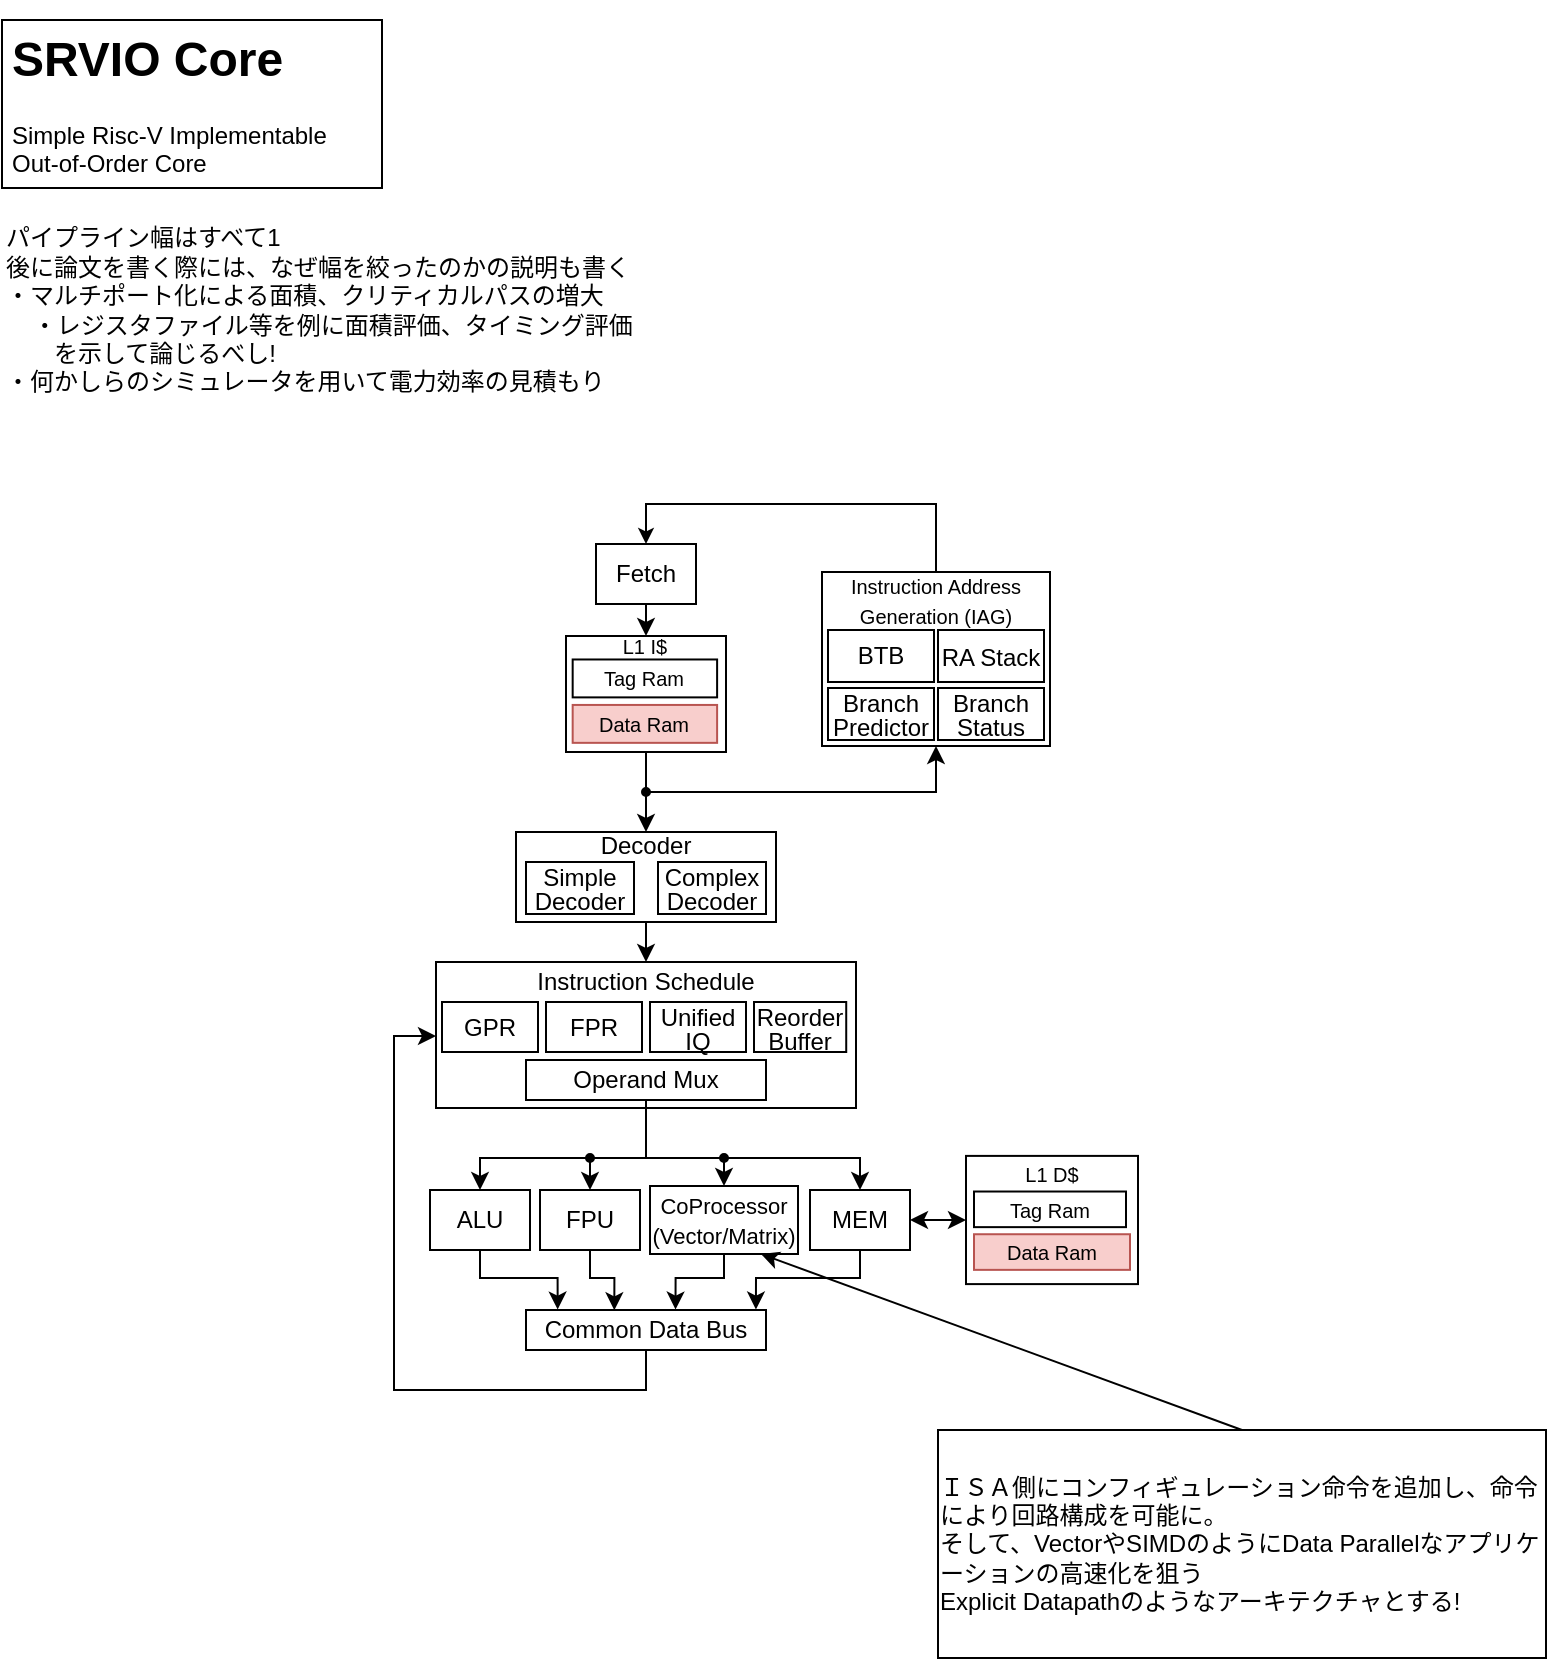 <mxfile version="14.5.1" type="device"><diagram name="Page-1" id="7e0a89b8-554c-2b80-1dc8-d5c74ca68de4"><mxGraphModel dx="1980" dy="680" grid="1" gridSize="2" guides="1" tooltips="1" connect="1" arrows="1" fold="1" page="1" pageScale="1" pageWidth="850" pageHeight="1100" background="#ffffff" math="0" shadow="0"><root><mxCell id="0"/><mxCell id="1" parent="0"/><mxCell id="YfWMoX45FRkIOkiUR25Y-21" value="" style="rounded=0;whiteSpace=wrap;html=1;" parent="1" vertex="1"><mxGeometry x="-623" y="481.0" width="210" height="73" as="geometry"/></mxCell><mxCell id="YfWMoX45FRkIOkiUR25Y-17" style="edgeStyle=orthogonalEdgeStyle;rounded=0;orthogonalLoop=1;jettySize=auto;html=1;exitX=0.5;exitY=1;exitDx=0;exitDy=0;entryX=0.5;entryY=0;entryDx=0;entryDy=0;" parent="1" source="YfWMoX45FRkIOkiUR25Y-16" target="YfWMoX45FRkIOkiUR25Y-2" edge="1"><mxGeometry relative="1" as="geometry"><mxPoint x="-515.8" y="306" as="targetPoint"/></mxGeometry></mxCell><mxCell id="YfWMoX45FRkIOkiUR25Y-16" value="Fetch" style="rounded=0;whiteSpace=wrap;html=1;" parent="1" vertex="1"><mxGeometry x="-543" y="272" width="50" height="30" as="geometry"/></mxCell><mxCell id="Euja5ygtXi1faO7ydW1R-7" style="edgeStyle=orthogonalEdgeStyle;rounded=0;orthogonalLoop=1;jettySize=auto;html=1;exitX=0.5;exitY=1;exitDx=0;exitDy=0;entryX=0.5;entryY=0;entryDx=0;entryDy=0;endArrow=classic;endFill=1;" parent="1" source="YfWMoX45FRkIOkiUR25Y-19" target="YfWMoX45FRkIOkiUR25Y-21" edge="1"><mxGeometry relative="1" as="geometry"><Array as="points"><mxPoint x="-518" y="473.0"/><mxPoint x="-518" y="473.0"/></Array></mxGeometry></mxCell><mxCell id="YfWMoX45FRkIOkiUR25Y-19" value="" style="rounded=0;whiteSpace=wrap;html=1;" parent="1" vertex="1"><mxGeometry x="-583" y="416" width="130" height="45" as="geometry"/></mxCell><mxCell id="Euja5ygtXi1faO7ydW1R-13" style="edgeStyle=orthogonalEdgeStyle;rounded=0;orthogonalLoop=1;jettySize=auto;html=1;exitX=0.5;exitY=1;exitDx=0;exitDy=0;entryX=0.132;entryY=-0.01;entryDx=0;entryDy=0;entryPerimeter=0;endArrow=classic;endFill=1;" parent="1" source="YfWMoX45FRkIOkiUR25Y-23" target="YfWMoX45FRkIOkiUR25Y-54" edge="1"><mxGeometry relative="1" as="geometry"><Array as="points"><mxPoint x="-601" y="639"/><mxPoint x="-562" y="639"/></Array></mxGeometry></mxCell><mxCell id="LiW7t1nOoM_q-b4qexsi-8" style="edgeStyle=orthogonalEdgeStyle;rounded=0;orthogonalLoop=1;jettySize=auto;html=1;exitX=0.5;exitY=1;exitDx=0;exitDy=0;entryX=0.5;entryY=0;entryDx=0;entryDy=0;" parent="1" source="LiW7t1nOoM_q-b4qexsi-7" target="YfWMoX45FRkIOkiUR25Y-23" edge="1"><mxGeometry relative="1" as="geometry"><Array as="points"><mxPoint x="-518" y="579"/><mxPoint x="-601" y="579"/></Array></mxGeometry></mxCell><mxCell id="YfWMoX45FRkIOkiUR25Y-23" value="ALU" style="rounded=0;whiteSpace=wrap;html=1;" parent="1" vertex="1"><mxGeometry x="-626" y="595" width="50" height="30" as="geometry"/></mxCell><mxCell id="Euja5ygtXi1faO7ydW1R-14" style="edgeStyle=orthogonalEdgeStyle;rounded=0;orthogonalLoop=1;jettySize=auto;html=1;exitX=0.5;exitY=1;exitDx=0;exitDy=0;entryX=0.368;entryY=0.008;entryDx=0;entryDy=0;entryPerimeter=0;endArrow=classic;endFill=1;" parent="1" source="YfWMoX45FRkIOkiUR25Y-24" target="YfWMoX45FRkIOkiUR25Y-54" edge="1"><mxGeometry relative="1" as="geometry"><Array as="points"><mxPoint x="-546" y="639"/><mxPoint x="-534" y="639"/></Array></mxGeometry></mxCell><mxCell id="LiW7t1nOoM_q-b4qexsi-2" style="edgeStyle=orthogonalEdgeStyle;rounded=0;orthogonalLoop=1;jettySize=auto;html=1;entryX=0.5;entryY=0;entryDx=0;entryDy=0;startArrow=oval;startFill=1;startSize=4;" parent="1" target="YfWMoX45FRkIOkiUR25Y-24" edge="1"><mxGeometry relative="1" as="geometry"><mxPoint x="-546" y="579" as="sourcePoint"/></mxGeometry></mxCell><mxCell id="YfWMoX45FRkIOkiUR25Y-24" value="FPU" style="rounded=0;whiteSpace=wrap;html=1;" parent="1" vertex="1"><mxGeometry x="-571" y="595" width="50" height="30" as="geometry"/></mxCell><mxCell id="Euja5ygtXi1faO7ydW1R-15" style="edgeStyle=orthogonalEdgeStyle;rounded=0;orthogonalLoop=1;jettySize=auto;html=1;exitX=0.5;exitY=1;exitDx=0;exitDy=0;entryX=0.623;entryY=-0.01;entryDx=0;entryDy=0;entryPerimeter=0;endArrow=classic;endFill=1;" parent="1" source="Euja5ygtXi1faO7ydW1R-18" target="YfWMoX45FRkIOkiUR25Y-54" edge="1"><mxGeometry relative="1" as="geometry"><mxPoint x="-489" y="625" as="sourcePoint"/><Array as="points"><mxPoint x="-479" y="639"/><mxPoint x="-503" y="639"/></Array></mxGeometry></mxCell><mxCell id="Euja5ygtXi1faO7ydW1R-5" style="edgeStyle=orthogonalEdgeStyle;rounded=0;orthogonalLoop=1;jettySize=auto;html=1;exitX=0.5;exitY=1;exitDx=0;exitDy=0;entryX=0;entryY=0.5;entryDx=0;entryDy=0;endArrow=classic;endFill=1;" parent="1" source="YfWMoX45FRkIOkiUR25Y-54" target="YfWMoX45FRkIOkiUR25Y-21" edge="1"><mxGeometry relative="1" as="geometry"><Array as="points"><mxPoint x="-518" y="695"/><mxPoint x="-644" y="695"/><mxPoint x="-644" y="518"/><mxPoint x="-623" y="518"/></Array></mxGeometry></mxCell><mxCell id="YfWMoX45FRkIOkiUR25Y-54" value="Common Data Bus" style="rounded=0;whiteSpace=wrap;html=1;" parent="1" vertex="1"><mxGeometry x="-578" y="655" width="120" height="20" as="geometry"/></mxCell><mxCell id="di5ULSIEliY4DkKINral-1" style="edgeStyle=orthogonalEdgeStyle;rounded=0;orthogonalLoop=1;jettySize=auto;html=1;exitX=0.5;exitY=1;exitDx=0;exitDy=0;entryX=0.5;entryY=0;entryDx=0;entryDy=0;" parent="1" source="YfWMoX45FRkIOkiUR25Y-2" target="YfWMoX45FRkIOkiUR25Y-19" edge="1"><mxGeometry relative="1" as="geometry"><mxPoint x="-518" y="398.0" as="sourcePoint"/></mxGeometry></mxCell><mxCell id="di5ULSIEliY4DkKINral-2" value="Decoder" style="text;html=1;strokeColor=none;fillColor=none;align=center;verticalAlign=middle;whiteSpace=wrap;rounded=0;" parent="1" vertex="1"><mxGeometry x="-538" y="413" width="40" height="20" as="geometry"/></mxCell><mxCell id="di5ULSIEliY4DkKINral-3" value="&lt;p style=&quot;line-height: 100%&quot;&gt;Simple&lt;br&gt;Decoder&lt;/p&gt;" style="rounded=0;whiteSpace=wrap;html=1;" parent="1" vertex="1"><mxGeometry x="-578" y="431" width="54" height="26" as="geometry"/></mxCell><mxCell id="di5ULSIEliY4DkKINral-4" value="&lt;p style=&quot;line-height: 100%&quot;&gt;Complex&lt;br&gt;Decoder&lt;/p&gt;" style="rounded=0;whiteSpace=wrap;html=1;" parent="1" vertex="1"><mxGeometry x="-512" y="431" width="54" height="26" as="geometry"/></mxCell><mxCell id="Euja5ygtXi1faO7ydW1R-12" style="edgeStyle=orthogonalEdgeStyle;rounded=0;orthogonalLoop=1;jettySize=auto;html=1;entryX=0.5;entryY=0;entryDx=0;entryDy=0;endArrow=classic;endFill=1;" parent="1" target="Euja5ygtXi1faO7ydW1R-17" edge="1"><mxGeometry relative="1" as="geometry"><mxPoint x="-419" y="593" as="targetPoint"/><Array as="points"><mxPoint x="-453" y="579"/><mxPoint x="-411" y="579"/></Array><mxPoint x="-518" y="579" as="sourcePoint"/></mxGeometry></mxCell><mxCell id="Euja5ygtXi1faO7ydW1R-16" style="edgeStyle=orthogonalEdgeStyle;rounded=0;orthogonalLoop=1;jettySize=auto;html=1;exitX=0.5;exitY=1;exitDx=0;exitDy=0;entryX=0.958;entryY=-0.011;entryDx=0;entryDy=0;entryPerimeter=0;endArrow=classic;endFill=1;" parent="1" source="Euja5ygtXi1faO7ydW1R-17" target="YfWMoX45FRkIOkiUR25Y-54" edge="1"><mxGeometry relative="1" as="geometry"><mxPoint x="-419" y="627" as="sourcePoint"/><Array as="points"><mxPoint x="-411" y="639"/><mxPoint x="-463" y="639"/></Array></mxGeometry></mxCell><mxCell id="Euja5ygtXi1faO7ydW1R-32" style="edgeStyle=orthogonalEdgeStyle;rounded=0;orthogonalLoop=1;jettySize=auto;html=1;exitX=1;exitY=0.5;exitDx=0;exitDy=0;entryX=0;entryY=0.5;entryDx=0;entryDy=0;endArrow=classic;endFill=1;startArrow=classic;startFill=1;" parent="1" source="Euja5ygtXi1faO7ydW1R-17" target="Euja5ygtXi1faO7ydW1R-24" edge="1"><mxGeometry relative="1" as="geometry"/></mxCell><mxCell id="Euja5ygtXi1faO7ydW1R-17" value="MEM" style="rounded=0;whiteSpace=wrap;html=1;" parent="1" vertex="1"><mxGeometry x="-436" y="595" width="50" height="30" as="geometry"/></mxCell><mxCell id="LiW7t1nOoM_q-b4qexsi-3" style="edgeStyle=orthogonalEdgeStyle;rounded=0;orthogonalLoop=1;jettySize=auto;html=1;exitX=0.5;exitY=0;exitDx=0;exitDy=0;entryX=0.5;entryY=0;entryDx=0;entryDy=0;startArrow=oval;startFill=1;startSize=4;" parent="1" target="Euja5ygtXi1faO7ydW1R-18" edge="1"><mxGeometry relative="1" as="geometry"><mxPoint x="-479" y="579" as="sourcePoint"/></mxGeometry></mxCell><mxCell id="Euja5ygtXi1faO7ydW1R-18" value="&lt;font style=&quot;font-size: 11px&quot;&gt;CoProcessor&lt;br&gt;(Vector/Matrix)&lt;/font&gt;" style="rounded=0;whiteSpace=wrap;html=1;" parent="1" vertex="1"><mxGeometry x="-516" y="593" width="74" height="34" as="geometry"/></mxCell><mxCell id="Euja5ygtXi1faO7ydW1R-30" value="" style="group" parent="1" vertex="1" connectable="0"><mxGeometry x="-358" y="577.95" width="86" height="64.1" as="geometry"/></mxCell><mxCell id="Euja5ygtXi1faO7ydW1R-24" value="" style="rounded=0;whiteSpace=wrap;html=1;" parent="Euja5ygtXi1faO7ydW1R-30" vertex="1"><mxGeometry width="86" height="64.1" as="geometry"/></mxCell><mxCell id="Euja5ygtXi1faO7ydW1R-25" value="&lt;font style=&quot;font-size: 10px&quot;&gt;L1 D$&lt;/font&gt;" style="text;html=1;strokeColor=none;fillColor=none;align=center;verticalAlign=middle;whiteSpace=wrap;rounded=0;" parent="Euja5ygtXi1faO7ydW1R-30" vertex="1"><mxGeometry x="23" width="40" height="17.806" as="geometry"/></mxCell><mxCell id="Euja5ygtXi1faO7ydW1R-27" value="&lt;font style=&quot;font-size: 10px&quot;&gt;Tag Ram&lt;/font&gt;" style="rounded=0;whiteSpace=wrap;html=1;" parent="Euja5ygtXi1faO7ydW1R-30" vertex="1"><mxGeometry x="4" y="17.81" width="76" height="17.81" as="geometry"/></mxCell><mxCell id="Euja5ygtXi1faO7ydW1R-28" value="&lt;font style=&quot;font-size: 10px&quot;&gt;Data Ram&lt;/font&gt;" style="rounded=0;whiteSpace=wrap;html=1;fillColor=#f8cecc;strokeColor=#b85450;" parent="Euja5ygtXi1faO7ydW1R-30" vertex="1"><mxGeometry x="4" y="39.17" width="78" height="17.81" as="geometry"/></mxCell><mxCell id="9tfuSd7SjxLWZDTDsaOM-3" style="rounded=0;orthogonalLoop=1;jettySize=auto;html=1;exitX=0.5;exitY=0;exitDx=0;exitDy=0;entryX=0.75;entryY=1;entryDx=0;entryDy=0;" parent="1" source="9tfuSd7SjxLWZDTDsaOM-2" target="Euja5ygtXi1faO7ydW1R-18" edge="1"><mxGeometry relative="1" as="geometry"/></mxCell><mxCell id="9tfuSd7SjxLWZDTDsaOM-2" value="&lt;div style=&quot;text-align: left&quot;&gt;ＩＳＡ側にコンフィギュレーション命令を追加し、命令により回路構成を可能に。&lt;/div&gt;&lt;div style=&quot;text-align: left&quot;&gt;そして、VectorやSIMDのようにData Parallelなアプリケーションの高速化を狙う&lt;/div&gt;&lt;div style=&quot;text-align: left&quot;&gt;Explicit Datapathのようなアーキテクチャとする!&lt;br&gt;&lt;/div&gt;" style="rounded=0;whiteSpace=wrap;html=1;" parent="1" vertex="1"><mxGeometry x="-372" y="715" width="304" height="114" as="geometry"/></mxCell><mxCell id="LiW7t1nOoM_q-b4qexsi-7" value="Operand Mux" style="rounded=0;whiteSpace=wrap;html=1;" parent="1" vertex="1"><mxGeometry x="-578" y="530" width="120" height="20" as="geometry"/></mxCell><mxCell id="o5xNPz3CgFQ1ItC1o2TI-1" style="edgeStyle=orthogonalEdgeStyle;rounded=0;orthogonalLoop=1;jettySize=auto;html=1;entryX=0.5;entryY=1;entryDx=0;entryDy=0;startArrow=oval;startFill=1;startSize=4;" parent="1" target="YfWMoX45FRkIOkiUR25Y-8" edge="1"><mxGeometry relative="1" as="geometry"><mxPoint x="-518" y="396" as="sourcePoint"/><Array as="points"><mxPoint x="-373" y="396"/></Array></mxGeometry></mxCell><mxCell id="o5xNPz3CgFQ1ItC1o2TI-2" value="" style="group" parent="1" vertex="1" connectable="0"><mxGeometry x="-558" y="314" width="80" height="62" as="geometry"/></mxCell><mxCell id="YfWMoX45FRkIOkiUR25Y-2" value="" style="rounded=0;whiteSpace=wrap;html=1;" parent="o5xNPz3CgFQ1ItC1o2TI-2" vertex="1"><mxGeometry y="4" width="80" height="58" as="geometry"/></mxCell><mxCell id="YfWMoX45FRkIOkiUR25Y-3" value="&lt;font style=&quot;font-size: 10px&quot;&gt;L1 I$&lt;/font&gt;" style="text;html=1;strokeColor=none;fillColor=none;align=center;verticalAlign=middle;whiteSpace=wrap;rounded=0;" parent="o5xNPz3CgFQ1ItC1o2TI-2" vertex="1"><mxGeometry x="24.44" width="31.11" height="18.95" as="geometry"/></mxCell><mxCell id="YfWMoX45FRkIOkiUR25Y-5" value="&lt;font style=&quot;font-size: 10px&quot;&gt;Tag Ram&lt;/font&gt;" style="rounded=0;whiteSpace=wrap;html=1;" parent="o5xNPz3CgFQ1ItC1o2TI-2" vertex="1"><mxGeometry x="3.333" y="15.74" width="72.222" height="18.95" as="geometry"/></mxCell><mxCell id="YfWMoX45FRkIOkiUR25Y-6" value="&lt;font style=&quot;font-size: 10px&quot;&gt;Data Ram&lt;/font&gt;" style="rounded=0;whiteSpace=wrap;html=1;fillColor=#f8cecc;strokeColor=#b85450;" parent="o5xNPz3CgFQ1ItC1o2TI-2" vertex="1"><mxGeometry x="3.333" y="38.47" width="72.222" height="18.95" as="geometry"/></mxCell><mxCell id="o5xNPz3CgFQ1ItC1o2TI-3" style="edgeStyle=orthogonalEdgeStyle;rounded=0;orthogonalLoop=1;jettySize=auto;html=1;exitX=0.5;exitY=0;exitDx=0;exitDy=0;entryX=0.5;entryY=0;entryDx=0;entryDy=0;startArrow=none;startFill=0;startSize=4;endSize=5;" parent="1" source="YfWMoX45FRkIOkiUR25Y-8" target="YfWMoX45FRkIOkiUR25Y-16" edge="1"><mxGeometry relative="1" as="geometry"/></mxCell><mxCell id="YfWMoX45FRkIOkiUR25Y-35" value="Instruction Schedule" style="text;html=1;strokeColor=none;fillColor=none;align=center;verticalAlign=middle;whiteSpace=wrap;rounded=0;" parent="1" vertex="1"><mxGeometry x="-609.837" y="481.0" width="183.667" height="20" as="geometry"/></mxCell><mxCell id="YfWMoX45FRkIOkiUR25Y-36" value="GPR" style="rounded=0;whiteSpace=wrap;html=1;" parent="1" vertex="1"><mxGeometry x="-620" y="501.0" width="48" height="25" as="geometry"/></mxCell><mxCell id="YfWMoX45FRkIOkiUR25Y-37" value="FPR" style="rounded=0;whiteSpace=wrap;html=1;" parent="1" vertex="1"><mxGeometry x="-568" y="501.0" width="48" height="25" as="geometry"/></mxCell><mxCell id="YfWMoX45FRkIOkiUR25Y-39" value="&lt;p style=&quot;line-height: 100%&quot;&gt;Unified&lt;br&gt;IQ&lt;br&gt;&lt;/p&gt;" style="rounded=0;whiteSpace=wrap;html=1;" parent="1" vertex="1"><mxGeometry x="-516" y="501.0" width="48" height="25" as="geometry"/></mxCell><mxCell id="Euja5ygtXi1faO7ydW1R-2" value="&lt;p style=&quot;line-height: 100%&quot;&gt;Reorder&lt;br&gt;Buffer&lt;/p&gt;" style="rounded=0;whiteSpace=wrap;html=1;" parent="1" vertex="1"><mxGeometry x="-464" y="501.0" width="46.11" height="25" as="geometry"/></mxCell><mxCell id="0elw6tbJF9LXQAEgvjKr-1" value="&lt;h1&gt;SRVIO Core&lt;/h1&gt;&lt;p&gt;Simple Risc-V Implementable Out-of-Order Core&lt;/p&gt;" style="text;html=1;fillColor=none;spacing=5;spacingTop=-20;whiteSpace=wrap;overflow=hidden;rounded=0;strokeColor=#000000;" parent="1" vertex="1"><mxGeometry x="-840" y="10" width="190" height="84" as="geometry"/></mxCell><mxCell id="PKPieFiri0wdo37n1ckK-2" value="パイプライン幅はすべて1&lt;br&gt;後に論文を書く際には、なぜ幅を絞ったのかの説明も書く&lt;br&gt;・マルチポート化による面積、クリティカルパスの増大&lt;br&gt;&amp;nbsp; &amp;nbsp; ・レジスタファイル等を例に面積評価、タイミング評価&lt;br&gt;　　を示して論じるべし!&lt;br&gt;・何かしらのシミュレータを用いて電力効率の見積もり" style="text;html=1;strokeColor=none;fillColor=none;align=left;verticalAlign=middle;whiteSpace=wrap;rounded=0;" parent="1" vertex="1"><mxGeometry x="-840" y="102" width="332" height="106" as="geometry"/></mxCell><mxCell id="pkm4dQa0H2WxjjKU4DKL-9" value="" style="group" parent="1" vertex="1" connectable="0"><mxGeometry x="-430" y="286" width="114" height="87" as="geometry"/></mxCell><mxCell id="YfWMoX45FRkIOkiUR25Y-8" value="" style="rounded=0;whiteSpace=wrap;html=1;" parent="pkm4dQa0H2WxjjKU4DKL-9" vertex="1"><mxGeometry width="114" height="87" as="geometry"/></mxCell><mxCell id="YfWMoX45FRkIOkiUR25Y-9" value="&lt;span style=&quot;font-size: 10px&quot;&gt;Instruction Address Generation (IAG)&lt;/span&gt;" style="text;html=1;strokeColor=none;fillColor=none;align=center;verticalAlign=middle;whiteSpace=wrap;rounded=0;" parent="pkm4dQa0H2WxjjKU4DKL-9" vertex="1"><mxGeometry x="3" y="4" width="108" height="20" as="geometry"/></mxCell><mxCell id="YfWMoX45FRkIOkiUR25Y-10" value="&lt;font style=&quot;font-size: 12px&quot;&gt;BTB&lt;/font&gt;" style="rounded=0;whiteSpace=wrap;html=1;" parent="pkm4dQa0H2WxjjKU4DKL-9" vertex="1"><mxGeometry x="3" y="29" width="53" height="26" as="geometry"/></mxCell><mxCell id="YfWMoX45FRkIOkiUR25Y-12" value="&lt;p style=&quot;line-height: 100%&quot;&gt;&lt;font style=&quot;font-size: 12px&quot;&gt;Branch Predictor&lt;/font&gt;&lt;/p&gt;" style="rounded=0;whiteSpace=wrap;html=1;" parent="pkm4dQa0H2WxjjKU4DKL-9" vertex="1"><mxGeometry x="3" y="58" width="53" height="26" as="geometry"/></mxCell><mxCell id="pkm4dQa0H2WxjjKU4DKL-1" value="&lt;p style=&quot;line-height: 100%&quot;&gt;Branch Status&lt;/p&gt;" style="rounded=0;whiteSpace=wrap;html=1;" parent="pkm4dQa0H2WxjjKU4DKL-9" vertex="1"><mxGeometry x="58" y="58" width="53" height="26" as="geometry"/></mxCell><mxCell id="pkm4dQa0H2WxjjKU4DKL-8" value="&lt;p style=&quot;line-height: 100%&quot;&gt;RA Stack&lt;br&gt;&lt;/p&gt;" style="rounded=0;whiteSpace=wrap;html=1;" parent="pkm4dQa0H2WxjjKU4DKL-9" vertex="1"><mxGeometry x="58" y="29" width="53" height="26" as="geometry"/></mxCell></root></mxGraphModel></diagram></mxfile>